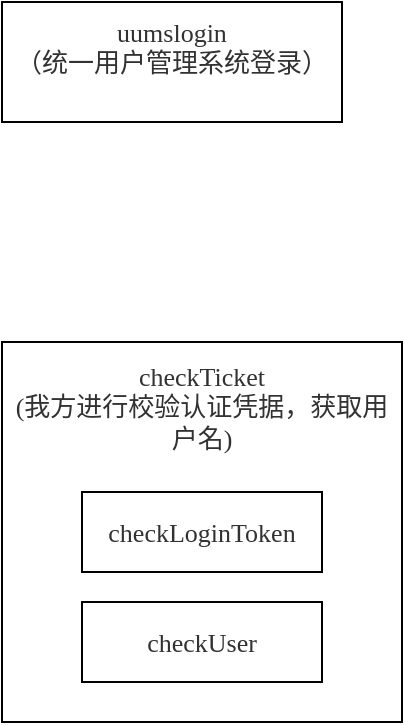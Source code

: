 <mxfile version="18.1.3" type="github">
  <diagram id="2gf7sda_4UTX0hgMDygt" name="Page-1">
    <mxGraphModel dx="1038" dy="547" grid="1" gridSize="10" guides="1" tooltips="1" connect="1" arrows="1" fold="1" page="1" pageScale="1" pageWidth="827" pageHeight="1169" math="0" shadow="0">
      <root>
        <mxCell id="0" />
        <mxCell id="1" parent="0" />
        <mxCell id="aQyeSPflnV8R5U1JOt6g-2" value="&lt;span style=&quot;color: rgb(50, 50, 50); font-family: 微软雅黑; font-size: 13px; background-color: rgba(255, 255, 255, 0.01);&quot;&gt;uumslogin&lt;/span&gt;&lt;div style=&quot;resize: none; outline: none; font-size: 13px; color: rgb(50, 50, 50); font-family: 微软雅黑;&quot;&gt;（统一用户管理系统登录）&lt;/div&gt;&lt;div&gt;&lt;br&gt;&lt;/div&gt;" style="rounded=0;whiteSpace=wrap;html=1;" vertex="1" parent="1">
          <mxGeometry x="40" y="110" width="170" height="60" as="geometry" />
        </mxCell>
        <mxCell id="aQyeSPflnV8R5U1JOt6g-3" value="&lt;span style=&quot;color: rgb(50, 50, 50); font-family: 微软雅黑; font-size: 13px; background-color: rgba(255, 255, 255, 0.01);&quot;&gt;checkTicket&lt;/span&gt;&lt;div style=&quot;resize: none; outline: none; font-size: 13px; color: rgb(50, 50, 50); font-family: 微软雅黑;&quot;&gt;(我方进行校验认证凭据，获取用户名)&lt;/div&gt;&lt;div style=&quot;resize: none; outline: none; font-size: 13px; color: rgb(50, 50, 50); font-family: 微软雅黑;&quot;&gt;&lt;br&gt;&lt;/div&gt;&lt;div style=&quot;resize: none; outline: none; font-size: 13px; color: rgb(50, 50, 50); font-family: 微软雅黑;&quot;&gt;&lt;br&gt;&lt;/div&gt;&lt;div style=&quot;resize: none; outline: none; font-size: 13px; color: rgb(50, 50, 50); font-family: 微软雅黑;&quot;&gt;&lt;br&gt;&lt;/div&gt;&lt;div style=&quot;resize: none; outline: none; font-size: 13px; color: rgb(50, 50, 50); font-family: 微软雅黑;&quot;&gt;&lt;br&gt;&lt;/div&gt;&lt;div style=&quot;resize: none; outline: none; font-size: 13px; color: rgb(50, 50, 50); font-family: 微软雅黑;&quot;&gt;&lt;br&gt;&lt;/div&gt;&lt;div style=&quot;resize: none; outline: none; font-size: 13px; color: rgb(50, 50, 50); font-family: 微软雅黑;&quot;&gt;&lt;br&gt;&lt;/div&gt;&lt;div style=&quot;resize: none; outline: none; font-size: 13px; color: rgb(50, 50, 50); font-family: 微软雅黑;&quot;&gt;&lt;br&gt;&lt;/div&gt;&lt;div style=&quot;resize: none; outline: none; font-size: 13px; color: rgb(50, 50, 50); font-family: 微软雅黑;&quot;&gt;&lt;br&gt;&lt;/div&gt;" style="rounded=0;whiteSpace=wrap;html=1;" vertex="1" parent="1">
          <mxGeometry x="40" y="280" width="200" height="190" as="geometry" />
        </mxCell>
        <mxCell id="aQyeSPflnV8R5U1JOt6g-4" value="&lt;span style=&quot;color: rgb(50, 50, 50); font-family: 微软雅黑; font-size: 13px; background-color: rgba(255, 255, 255, 0.01);&quot;&gt;checkLoginToken&lt;/span&gt;" style="rounded=0;whiteSpace=wrap;html=1;" vertex="1" parent="1">
          <mxGeometry x="80" y="355" width="120" height="40" as="geometry" />
        </mxCell>
        <mxCell id="aQyeSPflnV8R5U1JOt6g-5" value="&lt;span style=&quot;color: rgb(50, 50, 50); font-family: 微软雅黑; font-size: 13px; background-color: rgba(255, 255, 255, 0.01);&quot;&gt;checkUser&lt;/span&gt;" style="rounded=0;whiteSpace=wrap;html=1;" vertex="1" parent="1">
          <mxGeometry x="80" y="410" width="120" height="40" as="geometry" />
        </mxCell>
      </root>
    </mxGraphModel>
  </diagram>
</mxfile>
